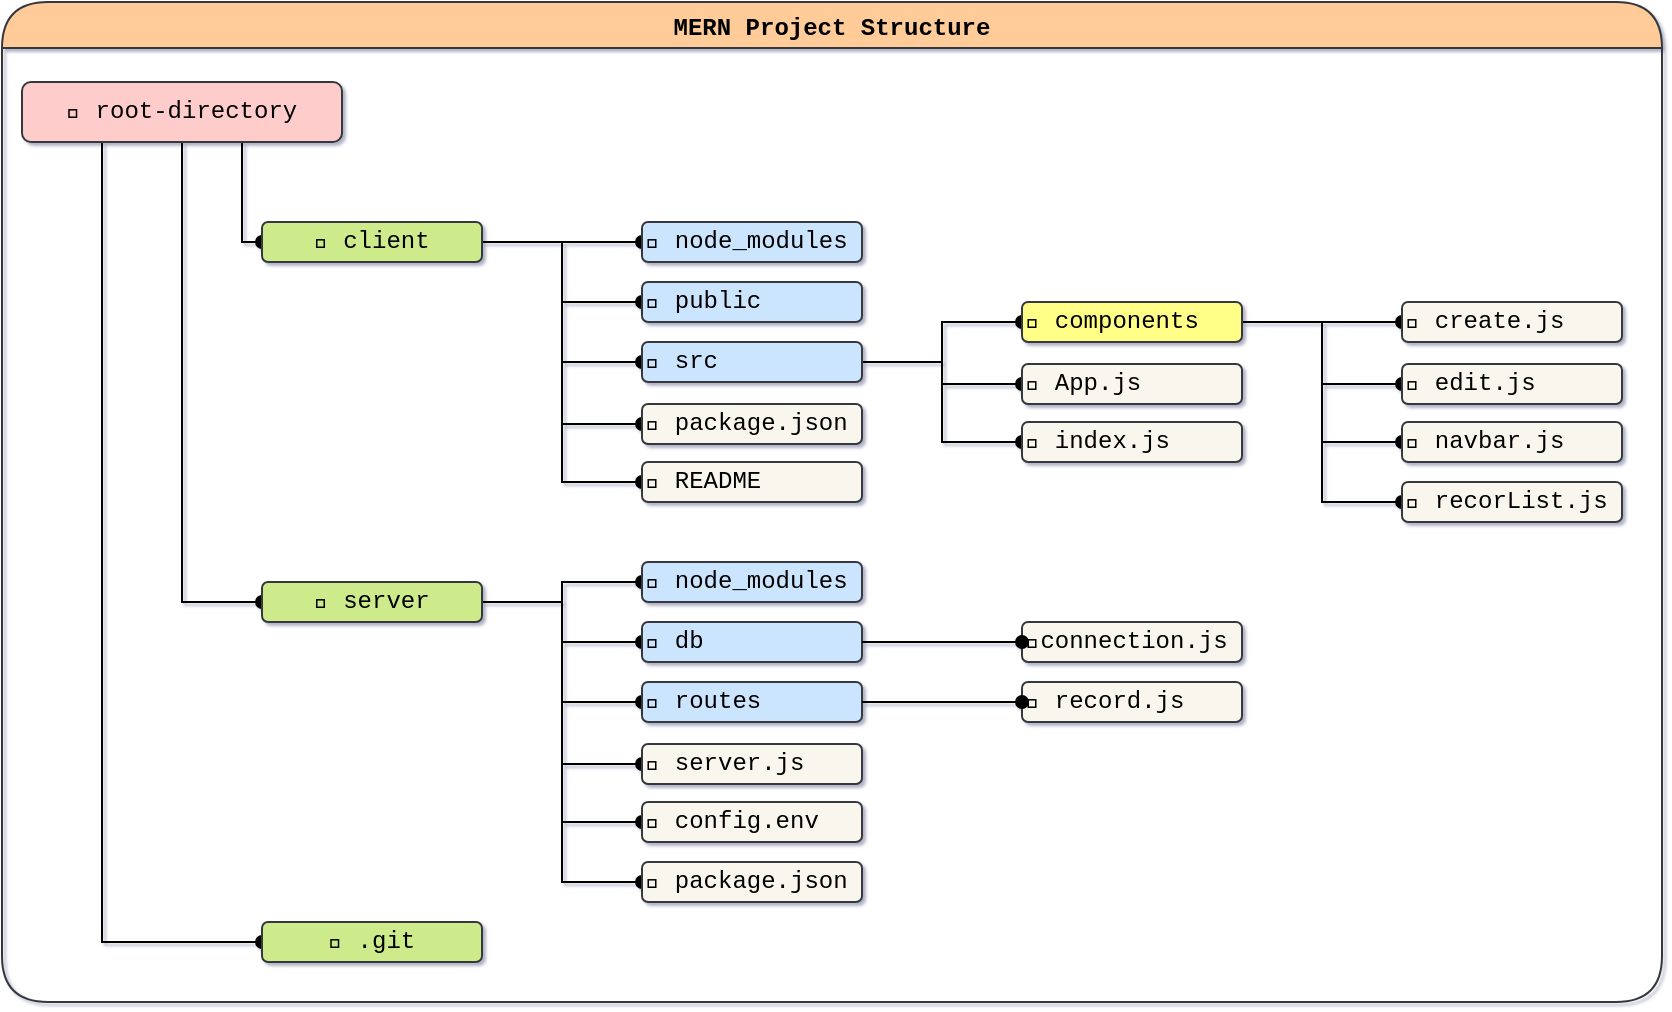 <mxfile version="18.1.1"><diagram id="moKjZWm3a4GhTDSwehVr" name="Page-1"><mxGraphModel dx="782" dy="764" grid="1" gridSize="10" guides="1" tooltips="1" connect="1" arrows="1" fold="1" page="1" pageScale="1" pageWidth="850" pageHeight="1100" background="none" math="0" shadow="1"><root><mxCell id="0"/><mxCell id="1" parent="0"/><mxCell id="p9yfoCqZQAOJfi34Y9Vy-5" value="MERN Project Structure " style="swimlane;fontFamily=Courier New;strokeColor=#36393d;fillColor=#ffcc99;glass=0;shadow=0;rounded=1;arcSize=50;labelBackgroundColor=none;sketch=0;swimlaneFillColor=none;swimlaneLine=1;" vertex="1" parent="1"><mxGeometry x="90" y="20" width="830" height="500" as="geometry"/></mxCell><mxCell id="p9yfoCqZQAOJfi34Y9Vy-33" value="" style="edgeStyle=orthogonalEdgeStyle;rounded=0;orthogonalLoop=1;jettySize=auto;html=1;fontFamily=Courier New;endArrow=oval;endFill=1;" edge="1" parent="p9yfoCqZQAOJfi34Y9Vy-5" source="p9yfoCqZQAOJfi34Y9Vy-27" target="p9yfoCqZQAOJfi34Y9Vy-32"><mxGeometry relative="1" as="geometry"/></mxCell><mxCell id="p9yfoCqZQAOJfi34Y9Vy-44" value="" style="edgeStyle=orthogonalEdgeStyle;rounded=0;orthogonalLoop=1;jettySize=auto;html=1;fontFamily=Courier New;endArrow=oval;endFill=1;" edge="1" parent="p9yfoCqZQAOJfi34Y9Vy-5" source="p9yfoCqZQAOJfi34Y9Vy-32" target="p9yfoCqZQAOJfi34Y9Vy-43"><mxGeometry relative="1" as="geometry"/></mxCell><mxCell id="p9yfoCqZQAOJfi34Y9Vy-51" style="edgeStyle=orthogonalEdgeStyle;rounded=0;orthogonalLoop=1;jettySize=auto;html=1;exitX=1;exitY=0.5;exitDx=0;exitDy=0;entryX=0;entryY=0.5;entryDx=0;entryDy=0;fontFamily=Courier New;endArrow=oval;endFill=1;" edge="1" parent="p9yfoCqZQAOJfi34Y9Vy-5" source="p9yfoCqZQAOJfi34Y9Vy-32" target="p9yfoCqZQAOJfi34Y9Vy-45"><mxGeometry relative="1" as="geometry"/></mxCell><mxCell id="p9yfoCqZQAOJfi34Y9Vy-52" style="edgeStyle=orthogonalEdgeStyle;rounded=0;orthogonalLoop=1;jettySize=auto;html=1;exitX=1;exitY=0.5;exitDx=0;exitDy=0;entryX=0;entryY=0.5;entryDx=0;entryDy=0;fontFamily=Courier New;endArrow=oval;endFill=1;" edge="1" parent="p9yfoCqZQAOJfi34Y9Vy-5" source="p9yfoCqZQAOJfi34Y9Vy-32" target="p9yfoCqZQAOJfi34Y9Vy-46"><mxGeometry relative="1" as="geometry"/></mxCell><mxCell id="p9yfoCqZQAOJfi34Y9Vy-53" style="edgeStyle=orthogonalEdgeStyle;rounded=0;orthogonalLoop=1;jettySize=auto;html=1;exitX=1;exitY=0.5;exitDx=0;exitDy=0;entryX=0;entryY=0.5;entryDx=0;entryDy=0;fontFamily=Courier New;endArrow=oval;endFill=1;" edge="1" parent="p9yfoCqZQAOJfi34Y9Vy-5" source="p9yfoCqZQAOJfi34Y9Vy-32" target="p9yfoCqZQAOJfi34Y9Vy-47"><mxGeometry relative="1" as="geometry"/></mxCell><mxCell id="p9yfoCqZQAOJfi34Y9Vy-9" style="rounded=0;orthogonalLoop=1;jettySize=auto;html=1;exitX=0.25;exitY=1;exitDx=0;exitDy=0;fontFamily=Courier New;endArrow=oval;endFill=1;entryX=0;entryY=0.5;entryDx=0;entryDy=0;edgeStyle=orthogonalEdgeStyle;" edge="1" parent="p9yfoCqZQAOJfi34Y9Vy-5" source="p9yfoCqZQAOJfi34Y9Vy-6" target="p9yfoCqZQAOJfi34Y9Vy-14"><mxGeometry relative="1" as="geometry"><mxPoint x="58" y="200" as="targetPoint"/><Array as="points"><mxPoint x="90" y="70"/><mxPoint x="90" y="300"/></Array></mxGeometry></mxCell><mxCell id="p9yfoCqZQAOJfi34Y9Vy-8" value="" style="edgeStyle=orthogonalEdgeStyle;rounded=0;orthogonalLoop=1;jettySize=auto;html=1;fontFamily=Courier New;endArrow=oval;endFill=1;" edge="1" parent="p9yfoCqZQAOJfi34Y9Vy-5" source="p9yfoCqZQAOJfi34Y9Vy-6" target="p9yfoCqZQAOJfi34Y9Vy-7"><mxGeometry relative="1" as="geometry"><Array as="points"><mxPoint x="120" y="120"/></Array></mxGeometry></mxCell><mxCell id="p9yfoCqZQAOJfi34Y9Vy-18" style="edgeStyle=orthogonalEdgeStyle;rounded=0;orthogonalLoop=1;jettySize=auto;html=1;exitX=0.25;exitY=1;exitDx=0;exitDy=0;entryX=0;entryY=0.5;entryDx=0;entryDy=0;fontFamily=Courier New;endArrow=oval;endFill=1;" edge="1" parent="p9yfoCqZQAOJfi34Y9Vy-5" source="p9yfoCqZQAOJfi34Y9Vy-6" target="p9yfoCqZQAOJfi34Y9Vy-17"><mxGeometry relative="1" as="geometry"/></mxCell><mxCell id="p9yfoCqZQAOJfi34Y9Vy-6" value="📁 root-directory" style="rounded=1;whiteSpace=wrap;html=1;shadow=0;glass=0;labelBackgroundColor=none;sketch=0;fontFamily=Courier New;strokeColor=#36393d;fillColor=#ffcccc;" vertex="1" parent="p9yfoCqZQAOJfi34Y9Vy-5"><mxGeometry x="10" y="40" width="160" height="30" as="geometry"/></mxCell><mxCell id="p9yfoCqZQAOJfi34Y9Vy-21" value="" style="edgeStyle=orthogonalEdgeStyle;rounded=0;orthogonalLoop=1;jettySize=auto;html=1;fontFamily=Courier New;endArrow=oval;endFill=1;" edge="1" parent="p9yfoCqZQAOJfi34Y9Vy-5" source="p9yfoCqZQAOJfi34Y9Vy-7" target="p9yfoCqZQAOJfi34Y9Vy-20"><mxGeometry relative="1" as="geometry"/></mxCell><mxCell id="p9yfoCqZQAOJfi34Y9Vy-26" style="edgeStyle=orthogonalEdgeStyle;rounded=0;orthogonalLoop=1;jettySize=auto;html=1;exitX=1;exitY=0.5;exitDx=0;exitDy=0;entryX=0;entryY=0.5;entryDx=0;entryDy=0;fontFamily=Courier New;endArrow=oval;endFill=1;" edge="1" parent="p9yfoCqZQAOJfi34Y9Vy-5" source="p9yfoCqZQAOJfi34Y9Vy-7" target="p9yfoCqZQAOJfi34Y9Vy-25"><mxGeometry relative="1" as="geometry"/></mxCell><mxCell id="p9yfoCqZQAOJfi34Y9Vy-28" style="edgeStyle=orthogonalEdgeStyle;rounded=0;orthogonalLoop=1;jettySize=auto;html=1;exitX=1;exitY=0.5;exitDx=0;exitDy=0;entryX=0;entryY=0.5;entryDx=0;entryDy=0;fontFamily=Courier New;endArrow=oval;endFill=1;" edge="1" parent="p9yfoCqZQAOJfi34Y9Vy-5" source="p9yfoCqZQAOJfi34Y9Vy-7" target="p9yfoCqZQAOJfi34Y9Vy-27"><mxGeometry relative="1" as="geometry"/></mxCell><mxCell id="p9yfoCqZQAOJfi34Y9Vy-40" style="edgeStyle=orthogonalEdgeStyle;rounded=0;orthogonalLoop=1;jettySize=auto;html=1;exitX=1;exitY=0.5;exitDx=0;exitDy=0;entryX=0;entryY=0.5;entryDx=0;entryDy=0;fontFamily=Courier New;endArrow=oval;endFill=1;" edge="1" parent="p9yfoCqZQAOJfi34Y9Vy-5" source="p9yfoCqZQAOJfi34Y9Vy-7" target="p9yfoCqZQAOJfi34Y9Vy-29"><mxGeometry relative="1" as="geometry"/></mxCell><mxCell id="p9yfoCqZQAOJfi34Y9Vy-41" style="edgeStyle=orthogonalEdgeStyle;rounded=0;orthogonalLoop=1;jettySize=auto;html=1;exitX=1;exitY=0.5;exitDx=0;exitDy=0;entryX=0;entryY=0.5;entryDx=0;entryDy=0;fontFamily=Courier New;endArrow=oval;endFill=1;" edge="1" parent="p9yfoCqZQAOJfi34Y9Vy-5" source="p9yfoCqZQAOJfi34Y9Vy-7" target="p9yfoCqZQAOJfi34Y9Vy-31"><mxGeometry relative="1" as="geometry"/></mxCell><mxCell id="p9yfoCqZQAOJfi34Y9Vy-7" value="📁 client" style="rounded=1;whiteSpace=wrap;html=1;shadow=0;glass=0;labelBackgroundColor=none;sketch=0;fontFamily=Courier New;strokeColor=#36393d;fillColor=#cdeb8b;" vertex="1" parent="p9yfoCqZQAOJfi34Y9Vy-5"><mxGeometry x="130" y="110" width="110" height="20" as="geometry"/></mxCell><mxCell id="p9yfoCqZQAOJfi34Y9Vy-59" style="edgeStyle=orthogonalEdgeStyle;rounded=0;orthogonalLoop=1;jettySize=auto;html=1;exitX=1;exitY=0.5;exitDx=0;exitDy=0;entryX=0;entryY=0.5;entryDx=0;entryDy=0;fontFamily=Courier New;endArrow=oval;endFill=1;" edge="1" parent="p9yfoCqZQAOJfi34Y9Vy-5" source="p9yfoCqZQAOJfi34Y9Vy-14" target="p9yfoCqZQAOJfi34Y9Vy-54"><mxGeometry relative="1" as="geometry"/></mxCell><mxCell id="p9yfoCqZQAOJfi34Y9Vy-65" style="edgeStyle=orthogonalEdgeStyle;rounded=0;orthogonalLoop=1;jettySize=auto;html=1;exitX=1;exitY=0.5;exitDx=0;exitDy=0;entryX=0;entryY=0.5;entryDx=0;entryDy=0;fontFamily=Courier New;endArrow=oval;endFill=1;" edge="1" parent="p9yfoCqZQAOJfi34Y9Vy-5" source="p9yfoCqZQAOJfi34Y9Vy-14" target="p9yfoCqZQAOJfi34Y9Vy-55"><mxGeometry relative="1" as="geometry"/></mxCell><mxCell id="p9yfoCqZQAOJfi34Y9Vy-66" style="edgeStyle=orthogonalEdgeStyle;rounded=0;orthogonalLoop=1;jettySize=auto;html=1;exitX=1;exitY=0.5;exitDx=0;exitDy=0;entryX=0;entryY=0.5;entryDx=0;entryDy=0;fontFamily=Courier New;endArrow=oval;endFill=1;" edge="1" parent="p9yfoCqZQAOJfi34Y9Vy-5" source="p9yfoCqZQAOJfi34Y9Vy-14" target="p9yfoCqZQAOJfi34Y9Vy-56"><mxGeometry relative="1" as="geometry"/></mxCell><mxCell id="p9yfoCqZQAOJfi34Y9Vy-67" style="edgeStyle=orthogonalEdgeStyle;rounded=0;orthogonalLoop=1;jettySize=auto;html=1;exitX=1;exitY=0.5;exitDx=0;exitDy=0;entryX=0;entryY=0.5;entryDx=0;entryDy=0;fontFamily=Courier New;endArrow=oval;endFill=1;" edge="1" parent="p9yfoCqZQAOJfi34Y9Vy-5" source="p9yfoCqZQAOJfi34Y9Vy-14" target="p9yfoCqZQAOJfi34Y9Vy-58"><mxGeometry relative="1" as="geometry"/></mxCell><mxCell id="p9yfoCqZQAOJfi34Y9Vy-68" style="edgeStyle=orthogonalEdgeStyle;rounded=0;orthogonalLoop=1;jettySize=auto;html=1;exitX=1;exitY=0.5;exitDx=0;exitDy=0;entryX=0;entryY=0.5;entryDx=0;entryDy=0;fontFamily=Courier New;endArrow=oval;endFill=1;" edge="1" parent="p9yfoCqZQAOJfi34Y9Vy-5" source="p9yfoCqZQAOJfi34Y9Vy-14" target="p9yfoCqZQAOJfi34Y9Vy-57"><mxGeometry relative="1" as="geometry"/></mxCell><mxCell id="p9yfoCqZQAOJfi34Y9Vy-69" style="edgeStyle=orthogonalEdgeStyle;rounded=0;orthogonalLoop=1;jettySize=auto;html=1;exitX=1;exitY=0.5;exitDx=0;exitDy=0;entryX=0;entryY=0.5;entryDx=0;entryDy=0;fontFamily=Courier New;endArrow=oval;endFill=1;" edge="1" parent="p9yfoCqZQAOJfi34Y9Vy-5" source="p9yfoCqZQAOJfi34Y9Vy-14" target="p9yfoCqZQAOJfi34Y9Vy-60"><mxGeometry relative="1" as="geometry"/></mxCell><mxCell id="p9yfoCqZQAOJfi34Y9Vy-14" value="📁 server" style="rounded=1;whiteSpace=wrap;html=1;shadow=0;glass=0;labelBackgroundColor=none;sketch=0;fontFamily=Courier New;strokeColor=#36393d;fillColor=#cdeb8b;" vertex="1" parent="p9yfoCqZQAOJfi34Y9Vy-5"><mxGeometry x="130" y="290" width="110" height="20" as="geometry"/></mxCell><mxCell id="p9yfoCqZQAOJfi34Y9Vy-17" value="📁 .git" style="rounded=1;whiteSpace=wrap;html=1;shadow=0;glass=0;labelBackgroundColor=none;sketch=0;fontFamily=Courier New;strokeColor=#36393d;fillColor=#cdeb8b;" vertex="1" parent="p9yfoCqZQAOJfi34Y9Vy-5"><mxGeometry x="130" y="460" width="110" height="20" as="geometry"/></mxCell><mxCell id="p9yfoCqZQAOJfi34Y9Vy-38" style="edgeStyle=orthogonalEdgeStyle;rounded=0;orthogonalLoop=1;jettySize=auto;html=1;exitX=1;exitY=0.5;exitDx=0;exitDy=0;entryX=0;entryY=0.5;entryDx=0;entryDy=0;fontFamily=Courier New;endArrow=oval;endFill=1;" edge="1" parent="p9yfoCqZQAOJfi34Y9Vy-5" source="p9yfoCqZQAOJfi34Y9Vy-27" target="p9yfoCqZQAOJfi34Y9Vy-34"><mxGeometry relative="1" as="geometry"/></mxCell><mxCell id="p9yfoCqZQAOJfi34Y9Vy-39" style="edgeStyle=orthogonalEdgeStyle;rounded=0;orthogonalLoop=1;jettySize=auto;html=1;exitX=1;exitY=0.5;exitDx=0;exitDy=0;entryX=0;entryY=0.5;entryDx=0;entryDy=0;fontFamily=Courier New;endArrow=oval;endFill=1;" edge="1" parent="p9yfoCqZQAOJfi34Y9Vy-5" source="p9yfoCqZQAOJfi34Y9Vy-27" target="p9yfoCqZQAOJfi34Y9Vy-35"><mxGeometry relative="1" as="geometry"/></mxCell><mxCell id="p9yfoCqZQAOJfi34Y9Vy-50" value="" style="group" vertex="1" connectable="0" parent="p9yfoCqZQAOJfi34Y9Vy-5"><mxGeometry x="700" y="150" width="110" height="110" as="geometry"/></mxCell><mxCell id="p9yfoCqZQAOJfi34Y9Vy-43" value="📄 create.js" style="rounded=1;whiteSpace=wrap;html=1;shadow=0;glass=0;labelBackgroundColor=none;sketch=0;fontFamily=Courier New;strokeColor=#36393d;fillColor=#f9f7ed;align=left;spacingTop=0;" vertex="1" parent="p9yfoCqZQAOJfi34Y9Vy-50"><mxGeometry width="110" height="20" as="geometry"/></mxCell><mxCell id="p9yfoCqZQAOJfi34Y9Vy-47" value="📄 recorList.js" style="rounded=1;whiteSpace=wrap;html=1;shadow=0;glass=0;labelBackgroundColor=none;sketch=0;fontFamily=Courier New;strokeColor=#36393d;fillColor=#f9f7ed;align=left;spacingTop=0;" vertex="1" parent="p9yfoCqZQAOJfi34Y9Vy-50"><mxGeometry y="90" width="110" height="20" as="geometry"/></mxCell><mxCell id="p9yfoCqZQAOJfi34Y9Vy-46" value="📄 navbar.js" style="rounded=1;whiteSpace=wrap;html=1;shadow=0;glass=0;labelBackgroundColor=none;sketch=0;fontFamily=Courier New;strokeColor=#36393d;fillColor=#f9f7ed;align=left;spacingTop=0;" vertex="1" parent="p9yfoCqZQAOJfi34Y9Vy-50"><mxGeometry y="60" width="110" height="20" as="geometry"/></mxCell><mxCell id="p9yfoCqZQAOJfi34Y9Vy-45" value="📄 edit.js" style="rounded=1;whiteSpace=wrap;html=1;shadow=0;glass=0;labelBackgroundColor=none;sketch=0;fontFamily=Courier New;strokeColor=#36393d;fillColor=#f9f7ed;align=left;spacingTop=0;" vertex="1" parent="p9yfoCqZQAOJfi34Y9Vy-50"><mxGeometry y="31" width="110" height="20" as="geometry"/></mxCell><mxCell id="p9yfoCqZQAOJfi34Y9Vy-62" value="" style="group" vertex="1" connectable="0" parent="p9yfoCqZQAOJfi34Y9Vy-5"><mxGeometry x="320" y="280" width="110" height="170" as="geometry"/></mxCell><mxCell id="p9yfoCqZQAOJfi34Y9Vy-54" value="📁 node_modules" style="rounded=1;whiteSpace=wrap;html=1;shadow=0;glass=0;labelBackgroundColor=none;sketch=0;fontFamily=Courier New;strokeColor=#36393d;fillColor=#cce5ff;align=left;spacingTop=0;" vertex="1" parent="p9yfoCqZQAOJfi34Y9Vy-62"><mxGeometry width="110" height="20" as="geometry"/></mxCell><mxCell id="p9yfoCqZQAOJfi34Y9Vy-55" value="📁 db" style="rounded=1;whiteSpace=wrap;html=1;shadow=0;glass=0;labelBackgroundColor=none;sketch=0;fontFamily=Courier New;strokeColor=#36393d;fillColor=#cce5ff;align=left;spacingTop=0;" vertex="1" parent="p9yfoCqZQAOJfi34Y9Vy-62"><mxGeometry y="30" width="110" height="20" as="geometry"/></mxCell><mxCell id="p9yfoCqZQAOJfi34Y9Vy-56" value="📁 routes" style="rounded=1;whiteSpace=wrap;html=1;shadow=0;glass=0;labelBackgroundColor=none;sketch=0;fontFamily=Courier New;strokeColor=#36393d;fillColor=#cce5ff;align=left;spacingTop=0;" vertex="1" parent="p9yfoCqZQAOJfi34Y9Vy-62"><mxGeometry y="60" width="110" height="20" as="geometry"/></mxCell><mxCell id="p9yfoCqZQAOJfi34Y9Vy-57" value="📄 config.env" style="rounded=1;whiteSpace=wrap;html=1;shadow=0;glass=0;labelBackgroundColor=none;sketch=0;fontFamily=Courier New;strokeColor=#36393d;fillColor=#f9f7ed;align=left;spacingTop=0;" vertex="1" parent="p9yfoCqZQAOJfi34Y9Vy-62"><mxGeometry y="120" width="110" height="20" as="geometry"/></mxCell><mxCell id="p9yfoCqZQAOJfi34Y9Vy-58" value="📄 server.js" style="rounded=1;whiteSpace=wrap;html=1;shadow=0;glass=0;labelBackgroundColor=none;sketch=0;fontFamily=Courier New;strokeColor=#36393d;fillColor=#f9f7ed;align=left;spacingTop=0;" vertex="1" parent="p9yfoCqZQAOJfi34Y9Vy-62"><mxGeometry y="91" width="110" height="20" as="geometry"/></mxCell><mxCell id="p9yfoCqZQAOJfi34Y9Vy-60" value="📄 package.json" style="rounded=1;whiteSpace=wrap;html=1;shadow=0;glass=0;labelBackgroundColor=none;sketch=0;fontFamily=Courier New;strokeColor=#36393d;fillColor=#f9f7ed;align=left;spacingTop=0;" vertex="1" parent="p9yfoCqZQAOJfi34Y9Vy-62"><mxGeometry y="150" width="110" height="20" as="geometry"/></mxCell><mxCell id="p9yfoCqZQAOJfi34Y9Vy-63" value="" style="group" vertex="1" connectable="0" parent="p9yfoCqZQAOJfi34Y9Vy-5"><mxGeometry x="320" y="110" width="110" height="140" as="geometry"/></mxCell><mxCell id="p9yfoCqZQAOJfi34Y9Vy-20" value="📁 node_modules" style="rounded=1;whiteSpace=wrap;html=1;shadow=0;glass=0;labelBackgroundColor=none;sketch=0;fontFamily=Courier New;strokeColor=#36393d;fillColor=#cce5ff;align=left;spacingTop=0;" vertex="1" parent="p9yfoCqZQAOJfi34Y9Vy-63"><mxGeometry width="110" height="20" as="geometry"/></mxCell><mxCell id="p9yfoCqZQAOJfi34Y9Vy-25" value="📁 public" style="rounded=1;whiteSpace=wrap;html=1;shadow=0;glass=0;labelBackgroundColor=none;sketch=0;fontFamily=Courier New;strokeColor=#36393d;fillColor=#cce5ff;align=left;spacingTop=0;" vertex="1" parent="p9yfoCqZQAOJfi34Y9Vy-63"><mxGeometry y="30" width="110" height="20" as="geometry"/></mxCell><mxCell id="p9yfoCqZQAOJfi34Y9Vy-27" value="📁 src" style="rounded=1;whiteSpace=wrap;html=1;shadow=0;glass=0;labelBackgroundColor=none;sketch=0;fontFamily=Courier New;strokeColor=#36393d;fillColor=#cce5ff;align=left;spacingTop=0;" vertex="1" parent="p9yfoCqZQAOJfi34Y9Vy-63"><mxGeometry y="60" width="110" height="20" as="geometry"/></mxCell><mxCell id="p9yfoCqZQAOJfi34Y9Vy-31" value="📄 README" style="rounded=1;whiteSpace=wrap;html=1;shadow=0;glass=0;labelBackgroundColor=none;sketch=0;fontFamily=Courier New;strokeColor=#36393d;fillColor=#f9f7ed;align=left;spacingTop=0;" vertex="1" parent="p9yfoCqZQAOJfi34Y9Vy-63"><mxGeometry y="120" width="110" height="20" as="geometry"/></mxCell><mxCell id="p9yfoCqZQAOJfi34Y9Vy-29" value="📄 package.json" style="rounded=1;whiteSpace=wrap;html=1;shadow=0;glass=0;labelBackgroundColor=none;sketch=0;fontFamily=Courier New;strokeColor=#36393d;fillColor=#f9f7ed;align=left;spacingTop=0;" vertex="1" parent="p9yfoCqZQAOJfi34Y9Vy-63"><mxGeometry y="91" width="110" height="20" as="geometry"/></mxCell><mxCell id="p9yfoCqZQAOJfi34Y9Vy-64" value="" style="group" vertex="1" connectable="0" parent="p9yfoCqZQAOJfi34Y9Vy-5"><mxGeometry x="510" y="150" width="110" height="80" as="geometry"/></mxCell><mxCell id="p9yfoCqZQAOJfi34Y9Vy-34" value="📄 App.js" style="rounded=1;whiteSpace=wrap;html=1;shadow=0;glass=0;labelBackgroundColor=none;sketch=0;fontFamily=Courier New;strokeColor=#36393d;fillColor=#f9f7ed;align=left;spacingTop=0;" vertex="1" parent="p9yfoCqZQAOJfi34Y9Vy-64"><mxGeometry y="31" width="110" height="20" as="geometry"/></mxCell><mxCell id="p9yfoCqZQAOJfi34Y9Vy-35" value="📄 index.js" style="rounded=1;whiteSpace=wrap;html=1;shadow=0;glass=0;labelBackgroundColor=none;sketch=0;fontFamily=Courier New;strokeColor=#36393d;fillColor=#f9f7ed;align=left;spacingTop=0;" vertex="1" parent="p9yfoCqZQAOJfi34Y9Vy-64"><mxGeometry y="60" width="110" height="20" as="geometry"/></mxCell><mxCell id="p9yfoCqZQAOJfi34Y9Vy-32" value="📁 components" style="rounded=1;whiteSpace=wrap;html=1;shadow=0;glass=0;labelBackgroundColor=none;sketch=0;fontFamily=Courier New;strokeColor=#36393d;fillColor=#ffff88;align=left;spacingTop=0;" vertex="1" parent="p9yfoCqZQAOJfi34Y9Vy-64"><mxGeometry width="110" height="20" as="geometry"/></mxCell><mxCell id="p9yfoCqZQAOJfi34Y9Vy-70" value="📄connection.js" style="rounded=1;whiteSpace=wrap;html=1;shadow=0;glass=0;labelBackgroundColor=none;sketch=0;fontFamily=Courier New;strokeColor=#36393d;fillColor=#f9f7ed;align=left;spacingTop=0;" vertex="1" parent="1"><mxGeometry x="600" y="330" width="110" height="20" as="geometry"/></mxCell><mxCell id="p9yfoCqZQAOJfi34Y9Vy-71" value="" style="edgeStyle=orthogonalEdgeStyle;rounded=0;orthogonalLoop=1;jettySize=auto;html=1;fontFamily=Courier New;endArrow=oval;endFill=1;" edge="1" parent="1" source="p9yfoCqZQAOJfi34Y9Vy-55" target="p9yfoCqZQAOJfi34Y9Vy-70"><mxGeometry relative="1" as="geometry"/></mxCell><mxCell id="p9yfoCqZQAOJfi34Y9Vy-73" value="📄 record.js" style="rounded=1;whiteSpace=wrap;html=1;shadow=0;glass=0;labelBackgroundColor=none;sketch=0;fontFamily=Courier New;strokeColor=#36393d;fillColor=#f9f7ed;align=left;spacingTop=0;" vertex="1" parent="1"><mxGeometry x="600" y="360" width="110" height="20" as="geometry"/></mxCell><mxCell id="p9yfoCqZQAOJfi34Y9Vy-74" value="" style="edgeStyle=orthogonalEdgeStyle;rounded=0;orthogonalLoop=1;jettySize=auto;html=1;fontFamily=Courier New;endArrow=oval;endFill=1;" edge="1" parent="1" source="p9yfoCqZQAOJfi34Y9Vy-56" target="p9yfoCqZQAOJfi34Y9Vy-73"><mxGeometry relative="1" as="geometry"/></mxCell></root></mxGraphModel></diagram></mxfile>